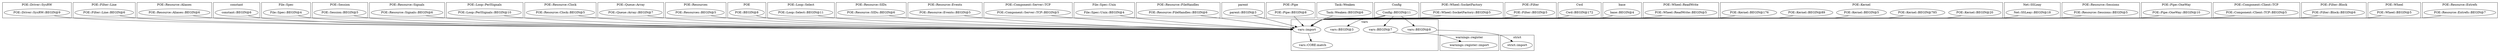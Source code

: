 digraph {
graph [overlap=false]
subgraph cluster_POE_Driver_SysRW {
	label="POE::Driver::SysRW";
	"POE::Driver::SysRW::BEGIN@9";
}
subgraph cluster_POE_Filter_Line {
	label="POE::Filter::Line";
	"POE::Filter::Line::BEGIN@6";
}
subgraph cluster_POE_Resource_Aliases {
	label="POE::Resource::Aliases";
	"POE::Resource::Aliases::BEGIN@6";
}
subgraph cluster_constant {
	label="constant";
	"constant::BEGIN@6";
}
subgraph cluster_File_Spec {
	label="File::Spec";
	"File::Spec::BEGIN@4";
}
subgraph cluster_POE_Session {
	label="POE::Session";
	"POE::Session::BEGIN@5";
}
subgraph cluster_POE_Resource_Signals {
	label="POE::Resource::Signals";
	"POE::Resource::Signals::BEGIN@6";
}
subgraph cluster_POE_Loop_PerlSignals {
	label="POE::Loop::PerlSignals";
	"POE::Loop::PerlSignals::BEGIN@10";
}
subgraph cluster_POE_Resource_Clock {
	label="POE::Resource::Clock";
	"POE::Resource::Clock::BEGIN@5";
}
subgraph cluster_POE_Queue_Array {
	label="POE::Queue::Array";
	"POE::Queue::Array::BEGIN@7";
}
subgraph cluster_POE_Resources {
	label="POE::Resources";
	"POE::Resources::BEGIN@5";
}
subgraph cluster_POE {
	label="POE";
	"POE::BEGIN@8";
}
subgraph cluster_POE_Loop_Select {
	label="POE::Loop::Select";
	"POE::Loop::Select::BEGIN@11";
}
subgraph cluster_POE_Resource_SIDs {
	label="POE::Resource::SIDs";
	"POE::Resource::SIDs::BEGIN@6";
}
subgraph cluster_POE_Resource_Events {
	label="POE::Resource::Events";
	"POE::Resource::Events::BEGIN@5";
}
subgraph cluster_POE_Component_Server_TCP {
	label="POE::Component::Server::TCP";
	"POE::Component::Server::TCP::BEGIN@5";
}
subgraph cluster_File_Spec_Unix {
	label="File::Spec::Unix";
	"File::Spec::Unix::BEGIN@4";
}
subgraph cluster_POE_Resource_FileHandles {
	label="POE::Resource::FileHandles";
	"POE::Resource::FileHandles::BEGIN@6";
}
subgraph cluster_parent {
	label="parent";
	"parent::BEGIN@3";
}
subgraph cluster_POE_Pipe {
	label="POE::Pipe";
	"POE::Pipe::BEGIN@8";
}
subgraph cluster_Task_Weaken {
	label="Task::Weaken";
	"Task::Weaken::BEGIN@6";
}
subgraph cluster_Config {
	label="Config";
	"Config::BEGIN@11";
}
subgraph cluster_POE_Wheel_SocketFactory {
	label="POE::Wheel::SocketFactory";
	"POE::Wheel::SocketFactory::BEGIN@5";
}
subgraph cluster_POE_Filter {
	label="POE::Filter";
	"POE::Filter::BEGIN@5";
}
subgraph cluster_Cwd {
	label="Cwd";
	"Cwd::BEGIN@172";
}
subgraph cluster_strict {
	label="strict";
	"strict::import";
}
subgraph cluster_base {
	label="base";
	"base::BEGIN@4";
}
subgraph cluster_POE_Wheel_ReadWrite {
	label="POE::Wheel::ReadWrite";
	"POE::Wheel::ReadWrite::BEGIN@5";
}
subgraph cluster_POE_Kernel {
	label="POE::Kernel";
	"POE::Kernel::BEGIN@89";
	"POE::Kernel::BEGIN@176";
	"POE::Kernel::BEGIN@20";
	"POE::Kernel::BEGIN@785";
	"POE::Kernel::BEGIN@5";
}
subgraph cluster_Net_SSLeay {
	label="Net::SSLeay";
	"Net::SSLeay::BEGIN@18";
}
subgraph cluster_POE_Resource_Sessions {
	label="POE::Resource::Sessions";
	"POE::Resource::Sessions::BEGIN@5";
}
subgraph cluster_POE_Pipe_OneWay {
	label="POE::Pipe::OneWay";
	"POE::Pipe::OneWay::BEGIN@10";
}
subgraph cluster_POE_Component_Client_TCP {
	label="POE::Component::Client::TCP";
	"POE::Component::Client::TCP::BEGIN@5";
}
subgraph cluster_vars {
	label="vars";
	"vars::import";
	"vars::BEGIN@3";
	"vars::BEGIN@7";
	"vars::BEGIN@8";
	"vars::CORE:match";
}
subgraph cluster_POE_Filter_Block {
	label="POE::Filter::Block";
	"POE::Filter::Block::BEGIN@6";
}
subgraph cluster_POE_Wheel {
	label="POE::Wheel";
	"POE::Wheel::BEGIN@5";
}
subgraph cluster_warnings_register {
	label="warnings::register";
	"warnings::register::import";
}
subgraph cluster_POE_Resource_Extrefs {
	label="POE::Resource::Extrefs";
	"POE::Resource::Extrefs::BEGIN@7";
}
"vars::BEGIN@7" -> "warnings::register::import";
"vars::import" -> "vars::CORE:match";
"POE::Session::BEGIN@5" -> "vars::import";
"Net::SSLeay::BEGIN@18" -> "vars::import";
"POE::Resource::Events::BEGIN@5" -> "vars::import";
"POE::Pipe::OneWay::BEGIN@10" -> "vars::import";
"parent::BEGIN@3" -> "vars::import";
"Cwd::BEGIN@172" -> "vars::import";
"POE::Queue::Array::BEGIN@7" -> "vars::import";
"POE::Kernel::BEGIN@785" -> "vars::import";
"Config::BEGIN@11" -> "vars::import";
"POE::Loop::Select::BEGIN@11" -> "vars::import";
"POE::Resource::SIDs::BEGIN@6" -> "vars::import";
"POE::Resource::Aliases::BEGIN@6" -> "vars::import";
"POE::Filter::BEGIN@5" -> "vars::import";
"POE::Resource::Sessions::BEGIN@5" -> "vars::import";
"POE::Wheel::ReadWrite::BEGIN@5" -> "vars::import";
"File::Spec::Unix::BEGIN@4" -> "vars::import";
"POE::Resource::FileHandles::BEGIN@6" -> "vars::import";
"POE::Filter::Block::BEGIN@6" -> "vars::import";
"POE::Resource::Signals::BEGIN@6" -> "vars::import";
"POE::Kernel::BEGIN@176" -> "vars::import";
"POE::Wheel::BEGIN@5" -> "vars::import";
"POE::Component::Client::TCP::BEGIN@5" -> "vars::import";
"POE::Filter::Line::BEGIN@6" -> "vars::import";
"POE::Kernel::BEGIN@5" -> "vars::import";
"base::BEGIN@4" -> "vars::import";
"POE::BEGIN@8" -> "vars::import";
"POE::Resources::BEGIN@5" -> "vars::import";
"POE::Kernel::BEGIN@20" -> "vars::import";
"POE::Wheel::SocketFactory::BEGIN@5" -> "vars::import";
"File::Spec::BEGIN@4" -> "vars::import";
"Task::Weaken::BEGIN@6" -> "vars::import";
"POE::Resource::Clock::BEGIN@5" -> "vars::import";
"POE::Kernel::BEGIN@89" -> "vars::import";
"constant::BEGIN@6" -> "vars::import";
"POE::Component::Server::TCP::BEGIN@5" -> "vars::import";
"POE::Resource::Extrefs::BEGIN@7" -> "vars::import";
"POE::Driver::SysRW::BEGIN@9" -> "vars::import";
"POE::Loop::PerlSignals::BEGIN@10" -> "vars::import";
"POE::Pipe::BEGIN@8" -> "vars::import";
"Config::BEGIN@11" -> "vars::BEGIN@7";
"vars::BEGIN@8" -> "strict::import";
"Config::BEGIN@11" -> "vars::BEGIN@3";
"Config::BEGIN@11" -> "vars::BEGIN@8";
}
